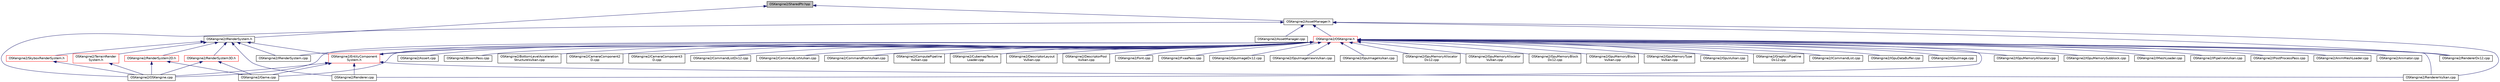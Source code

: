 digraph "OSKengine2/SharedPtr.hpp"
{
 // LATEX_PDF_SIZE
  edge [fontname="Helvetica",fontsize="10",labelfontname="Helvetica",labelfontsize="10"];
  node [fontname="Helvetica",fontsize="10",shape=record];
  Node1 [label="OSKengine2/SharedPtr.hpp",height=0.2,width=0.4,color="black", fillcolor="grey75", style="filled", fontcolor="black",tooltip=" "];
  Node1 -> Node2 [dir="back",color="midnightblue",fontsize="10",style="solid"];
  Node2 [label="OSKengine2/AssetManager.h",height=0.2,width=0.4,color="black", fillcolor="white", style="filled",URL="$_asset_manager_8h.html",tooltip=" "];
  Node2 -> Node3 [dir="back",color="midnightblue",fontsize="10",style="solid"];
  Node3 [label="OSKengine2/AssetManager.cpp",height=0.2,width=0.4,color="black", fillcolor="white", style="filled",URL="$_asset_manager_8cpp.html",tooltip=" "];
  Node2 -> Node4 [dir="back",color="midnightblue",fontsize="10",style="solid"];
  Node4 [label="OSKengine2/OSKengine.cpp",height=0.2,width=0.4,color="black", fillcolor="white", style="filled",URL="$_o_s_kengine_8cpp.html",tooltip=" "];
  Node2 -> Node5 [dir="back",color="midnightblue",fontsize="10",style="solid"];
  Node5 [label="OSKengine2/OSKengine.h",height=0.2,width=0.4,color="red", fillcolor="white", style="filled",URL="$_o_s_kengine_8h.html",tooltip=" "];
  Node5 -> Node6 [dir="back",color="midnightblue",fontsize="10",style="solid"];
  Node6 [label="OSKengine2/AnimMeshLoader.cpp",height=0.2,width=0.4,color="black", fillcolor="white", style="filled",URL="$_anim_mesh_loader_8cpp.html",tooltip=" "];
  Node5 -> Node7 [dir="back",color="midnightblue",fontsize="10",style="solid"];
  Node7 [label="OSKengine2/Animator.cpp",height=0.2,width=0.4,color="black", fillcolor="white", style="filled",URL="$_animator_8cpp.html",tooltip=" "];
  Node5 -> Node8 [dir="back",color="midnightblue",fontsize="10",style="solid"];
  Node8 [label="OSKengine2/Assert.cpp",height=0.2,width=0.4,color="black", fillcolor="white", style="filled",URL="$_assert_8cpp.html",tooltip=" "];
  Node5 -> Node9 [dir="back",color="midnightblue",fontsize="10",style="solid"];
  Node9 [label="OSKengine2/BloomPass.cpp",height=0.2,width=0.4,color="black", fillcolor="white", style="filled",URL="$_bloom_pass_8cpp.html",tooltip=" "];
  Node5 -> Node10 [dir="back",color="midnightblue",fontsize="10",style="solid"];
  Node10 [label="OSKengine2/BottomLevelAcceleration\lStructureVulkan.cpp",height=0.2,width=0.4,color="black", fillcolor="white", style="filled",URL="$_bottom_level_acceleration_structure_vulkan_8cpp.html",tooltip=" "];
  Node5 -> Node11 [dir="back",color="midnightblue",fontsize="10",style="solid"];
  Node11 [label="OSKengine2/CameraComponent2\lD.cpp",height=0.2,width=0.4,color="black", fillcolor="white", style="filled",URL="$_camera_component2_d_8cpp.html",tooltip=" "];
  Node5 -> Node12 [dir="back",color="midnightblue",fontsize="10",style="solid"];
  Node12 [label="OSKengine2/CameraComponent3\lD.cpp",height=0.2,width=0.4,color="black", fillcolor="white", style="filled",URL="$_camera_component3_d_8cpp.html",tooltip=" "];
  Node5 -> Node13 [dir="back",color="midnightblue",fontsize="10",style="solid"];
  Node13 [label="OSKengine2/CommandListDx12.cpp",height=0.2,width=0.4,color="black", fillcolor="white", style="filled",URL="$_command_list_dx12_8cpp.html",tooltip=" "];
  Node5 -> Node14 [dir="back",color="midnightblue",fontsize="10",style="solid"];
  Node14 [label="OSKengine2/CommandListVulkan.cpp",height=0.2,width=0.4,color="black", fillcolor="white", style="filled",URL="$_command_list_vulkan_8cpp.html",tooltip=" "];
  Node5 -> Node15 [dir="back",color="midnightblue",fontsize="10",style="solid"];
  Node15 [label="OSKengine2/CommandPoolVulkan.cpp",height=0.2,width=0.4,color="black", fillcolor="white", style="filled",URL="$_command_pool_vulkan_8cpp.html",tooltip=" "];
  Node5 -> Node16 [dir="back",color="midnightblue",fontsize="10",style="solid"];
  Node16 [label="OSKengine2/ComputePipeline\lVulkan.cpp",height=0.2,width=0.4,color="black", fillcolor="white", style="filled",URL="$_compute_pipeline_vulkan_8cpp.html",tooltip=" "];
  Node5 -> Node17 [dir="back",color="midnightblue",fontsize="10",style="solid"];
  Node17 [label="OSKengine2/CubemapTexture\lLoader.cpp",height=0.2,width=0.4,color="black", fillcolor="white", style="filled",URL="$_cubemap_texture_loader_8cpp.html",tooltip=" "];
  Node5 -> Node18 [dir="back",color="midnightblue",fontsize="10",style="solid"];
  Node18 [label="OSKengine2/DescriptorLayout\lVulkan.cpp",height=0.2,width=0.4,color="black", fillcolor="white", style="filled",URL="$_descriptor_layout_vulkan_8cpp.html",tooltip=" "];
  Node5 -> Node19 [dir="back",color="midnightblue",fontsize="10",style="solid"];
  Node19 [label="OSKengine2/DescriptorPool\lVulkan.cpp",height=0.2,width=0.4,color="black", fillcolor="white", style="filled",URL="$_descriptor_pool_vulkan_8cpp.html",tooltip=" "];
  Node5 -> Node20 [dir="back",color="midnightblue",fontsize="10",style="solid"];
  Node20 [label="OSKengine2/EntityComponent\lSystem.h",height=0.2,width=0.4,color="red", fillcolor="white", style="filled",URL="$_entity_component_system_8h.html",tooltip=" "];
  Node20 -> Node22 [dir="back",color="midnightblue",fontsize="10",style="solid"];
  Node22 [label="OSKengine2/Game.cpp",height=0.2,width=0.4,color="black", fillcolor="white", style="filled",URL="$_game_8cpp.html",tooltip=" "];
  Node20 -> Node4 [dir="back",color="midnightblue",fontsize="10",style="solid"];
  Node20 -> Node5 [dir="back",color="midnightblue",fontsize="10",style="solid"];
  Node20 -> Node26 [dir="back",color="midnightblue",fontsize="10",style="solid"];
  Node26 [label="OSKengine2/Renderer.cpp",height=0.2,width=0.4,color="black", fillcolor="white", style="filled",URL="$_renderer_8cpp.html",tooltip=" "];
  Node20 -> Node27 [dir="back",color="midnightblue",fontsize="10",style="solid"];
  Node27 [label="OSKengine2/RendererVulkan.cpp",height=0.2,width=0.4,color="black", fillcolor="white", style="filled",URL="$_renderer_vulkan_8cpp.html",tooltip=" "];
  Node5 -> Node31 [dir="back",color="midnightblue",fontsize="10",style="solid"];
  Node31 [label="OSKengine2/Font.cpp",height=0.2,width=0.4,color="black", fillcolor="white", style="filled",URL="$_font_8cpp.html",tooltip=" "];
  Node5 -> Node32 [dir="back",color="midnightblue",fontsize="10",style="solid"];
  Node32 [label="OSKengine2/FxaaPass.cpp",height=0.2,width=0.4,color="black", fillcolor="white", style="filled",URL="$_fxaa_pass_8cpp.html",tooltip=" "];
  Node5 -> Node22 [dir="back",color="midnightblue",fontsize="10",style="solid"];
  Node5 -> Node33 [dir="back",color="midnightblue",fontsize="10",style="solid"];
  Node33 [label="OSKengine2/GpuImageDx12.cpp",height=0.2,width=0.4,color="black", fillcolor="white", style="filled",URL="$_gpu_image_dx12_8cpp.html",tooltip=" "];
  Node5 -> Node34 [dir="back",color="midnightblue",fontsize="10",style="solid"];
  Node34 [label="OSKengine2/GpuImageViewVulkan.cpp",height=0.2,width=0.4,color="black", fillcolor="white", style="filled",URL="$_gpu_image_view_vulkan_8cpp.html",tooltip=" "];
  Node5 -> Node35 [dir="back",color="midnightblue",fontsize="10",style="solid"];
  Node35 [label="OSKengine2/GpuImageVulkan.cpp",height=0.2,width=0.4,color="black", fillcolor="white", style="filled",URL="$_gpu_image_vulkan_8cpp.html",tooltip=" "];
  Node5 -> Node36 [dir="back",color="midnightblue",fontsize="10",style="solid"];
  Node36 [label="OSKengine2/GpuMemoryAllocator\lDx12.cpp",height=0.2,width=0.4,color="black", fillcolor="white", style="filled",URL="$_gpu_memory_allocator_dx12_8cpp.html",tooltip=" "];
  Node5 -> Node37 [dir="back",color="midnightblue",fontsize="10",style="solid"];
  Node37 [label="OSKengine2/GpuMemoryAllocator\lVulkan.cpp",height=0.2,width=0.4,color="black", fillcolor="white", style="filled",URL="$_gpu_memory_allocator_vulkan_8cpp.html",tooltip=" "];
  Node5 -> Node38 [dir="back",color="midnightblue",fontsize="10",style="solid"];
  Node38 [label="OSKengine2/GpuMemoryBlock\lDx12.cpp",height=0.2,width=0.4,color="black", fillcolor="white", style="filled",URL="$_gpu_memory_block_dx12_8cpp.html",tooltip=" "];
  Node5 -> Node39 [dir="back",color="midnightblue",fontsize="10",style="solid"];
  Node39 [label="OSKengine2/GpuMemoryBlock\lVulkan.cpp",height=0.2,width=0.4,color="black", fillcolor="white", style="filled",URL="$_gpu_memory_block_vulkan_8cpp.html",tooltip=" "];
  Node5 -> Node40 [dir="back",color="midnightblue",fontsize="10",style="solid"];
  Node40 [label="OSKengine2/GpuMemoryType\lVulkan.cpp",height=0.2,width=0.4,color="black", fillcolor="white", style="filled",URL="$_gpu_memory_type_vulkan_8cpp.html",tooltip=" "];
  Node5 -> Node41 [dir="back",color="midnightblue",fontsize="10",style="solid"];
  Node41 [label="OSKengine2/GpuVulkan.cpp",height=0.2,width=0.4,color="black", fillcolor="white", style="filled",URL="$_gpu_vulkan_8cpp.html",tooltip=" "];
  Node5 -> Node42 [dir="back",color="midnightblue",fontsize="10",style="solid"];
  Node42 [label="OSKengine2/GraphicsPipeline\lDx12.cpp",height=0.2,width=0.4,color="black", fillcolor="white", style="filled",URL="$_graphics_pipeline_dx12_8cpp.html",tooltip=" "];
  Node5 -> Node43 [dir="back",color="midnightblue",fontsize="10",style="solid"];
  Node43 [label="OSKengine2/ICommandList.cpp",height=0.2,width=0.4,color="black", fillcolor="white", style="filled",URL="$_i_command_list_8cpp.html",tooltip=" "];
  Node5 -> Node44 [dir="back",color="midnightblue",fontsize="10",style="solid"];
  Node44 [label="OSKengine2/IGpuDataBuffer.cpp",height=0.2,width=0.4,color="black", fillcolor="white", style="filled",URL="$_i_gpu_data_buffer_8cpp.html",tooltip=" "];
  Node5 -> Node45 [dir="back",color="midnightblue",fontsize="10",style="solid"];
  Node45 [label="OSKengine2/IGpuImage.cpp",height=0.2,width=0.4,color="black", fillcolor="white", style="filled",URL="$_i_gpu_image_8cpp.html",tooltip=" "];
  Node5 -> Node46 [dir="back",color="midnightblue",fontsize="10",style="solid"];
  Node46 [label="OSKengine2/IGpuMemoryAllocator.cpp",height=0.2,width=0.4,color="black", fillcolor="white", style="filled",URL="$_i_gpu_memory_allocator_8cpp.html",tooltip=" "];
  Node5 -> Node47 [dir="back",color="midnightblue",fontsize="10",style="solid"];
  Node47 [label="OSKengine2/IGpuMemorySubblock.cpp",height=0.2,width=0.4,color="black", fillcolor="white", style="filled",URL="$_i_gpu_memory_subblock_8cpp.html",tooltip=" "];
  Node5 -> Node48 [dir="back",color="midnightblue",fontsize="10",style="solid"];
  Node48 [label="OSKengine2/IMeshLoader.cpp",height=0.2,width=0.4,color="black", fillcolor="white", style="filled",URL="$_i_mesh_loader_8cpp.html",tooltip=" "];
  Node5 -> Node49 [dir="back",color="midnightblue",fontsize="10",style="solid"];
  Node49 [label="OSKengine2/IPipelineVulkan.cpp",height=0.2,width=0.4,color="black", fillcolor="white", style="filled",URL="$_i_pipeline_vulkan_8cpp.html",tooltip=" "];
  Node5 -> Node50 [dir="back",color="midnightblue",fontsize="10",style="solid"];
  Node50 [label="OSKengine2/IPostProcessPass.cpp",height=0.2,width=0.4,color="black", fillcolor="white", style="filled",URL="$_i_post_process_pass_8cpp.html",tooltip=" "];
  Node5 -> Node51 [dir="back",color="midnightblue",fontsize="10",style="solid"];
  Node51 [label="OSKengine2/IRenderSystem.cpp",height=0.2,width=0.4,color="black", fillcolor="white", style="filled",URL="$_i_render_system_8cpp.html",tooltip=" "];
  Node5 -> Node4 [dir="back",color="midnightblue",fontsize="10",style="solid"];
  Node5 -> Node26 [dir="back",color="midnightblue",fontsize="10",style="solid"];
  Node5 -> Node62 [dir="back",color="midnightblue",fontsize="10",style="solid"];
  Node62 [label="OSKengine2/RendererDx12.cpp",height=0.2,width=0.4,color="black", fillcolor="white", style="filled",URL="$_renderer_dx12_8cpp.html",tooltip=" "];
  Node5 -> Node27 [dir="back",color="midnightblue",fontsize="10",style="solid"];
  Node2 -> Node62 [dir="back",color="midnightblue",fontsize="10",style="solid"];
  Node2 -> Node27 [dir="back",color="midnightblue",fontsize="10",style="solid"];
  Node1 -> Node77 [dir="back",color="midnightblue",fontsize="10",style="solid"];
  Node77 [label="OSKengine2/IRenderSystem.h",height=0.2,width=0.4,color="black", fillcolor="white", style="filled",URL="$_i_render_system_8h.html",tooltip=" "];
  Node77 -> Node20 [dir="back",color="midnightblue",fontsize="10",style="solid"];
  Node77 -> Node51 [dir="back",color="midnightblue",fontsize="10",style="solid"];
  Node77 -> Node78 [dir="back",color="midnightblue",fontsize="10",style="solid"];
  Node78 [label="OSKengine2/RenderSystem2D.h",height=0.2,width=0.4,color="red", fillcolor="white", style="filled",URL="$_render_system2_d_8h.html",tooltip=" "];
  Node78 -> Node22 [dir="back",color="midnightblue",fontsize="10",style="solid"];
  Node78 -> Node4 [dir="back",color="midnightblue",fontsize="10",style="solid"];
  Node77 -> Node79 [dir="back",color="midnightblue",fontsize="10",style="solid"];
  Node79 [label="OSKengine2/RenderSystem3D.h",height=0.2,width=0.4,color="red", fillcolor="white", style="filled",URL="$_render_system3_d_8h.html",tooltip=" "];
  Node79 -> Node22 [dir="back",color="midnightblue",fontsize="10",style="solid"];
  Node79 -> Node4 [dir="back",color="midnightblue",fontsize="10",style="solid"];
  Node77 -> Node26 [dir="back",color="midnightblue",fontsize="10",style="solid"];
  Node77 -> Node81 [dir="back",color="midnightblue",fontsize="10",style="solid"];
  Node81 [label="OSKengine2/SkyboxRenderSystem.h",height=0.2,width=0.4,color="red", fillcolor="white", style="filled",URL="$_skybox_render_system_8h.html",tooltip=" "];
  Node81 -> Node4 [dir="back",color="midnightblue",fontsize="10",style="solid"];
  Node77 -> Node82 [dir="back",color="midnightblue",fontsize="10",style="solid"];
  Node82 [label="OSKengine2/TerrainRender\lSystem.h",height=0.2,width=0.4,color="red", fillcolor="white", style="filled",URL="$_terrain_render_system_8h.html",tooltip=" "];
  Node82 -> Node4 [dir="back",color="midnightblue",fontsize="10",style="solid"];
}
